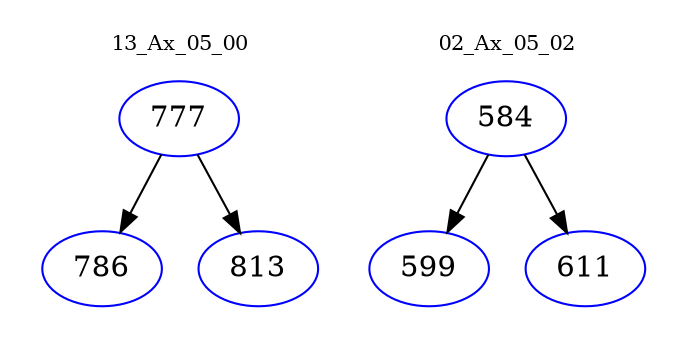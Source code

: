 digraph{
subgraph cluster_0 {
color = white
label = "13_Ax_05_00";
fontsize=10;
T0_777 [label="777", color="blue"]
T0_777 -> T0_786 [color="black"]
T0_786 [label="786", color="blue"]
T0_777 -> T0_813 [color="black"]
T0_813 [label="813", color="blue"]
}
subgraph cluster_1 {
color = white
label = "02_Ax_05_02";
fontsize=10;
T1_584 [label="584", color="blue"]
T1_584 -> T1_599 [color="black"]
T1_599 [label="599", color="blue"]
T1_584 -> T1_611 [color="black"]
T1_611 [label="611", color="blue"]
}
}
